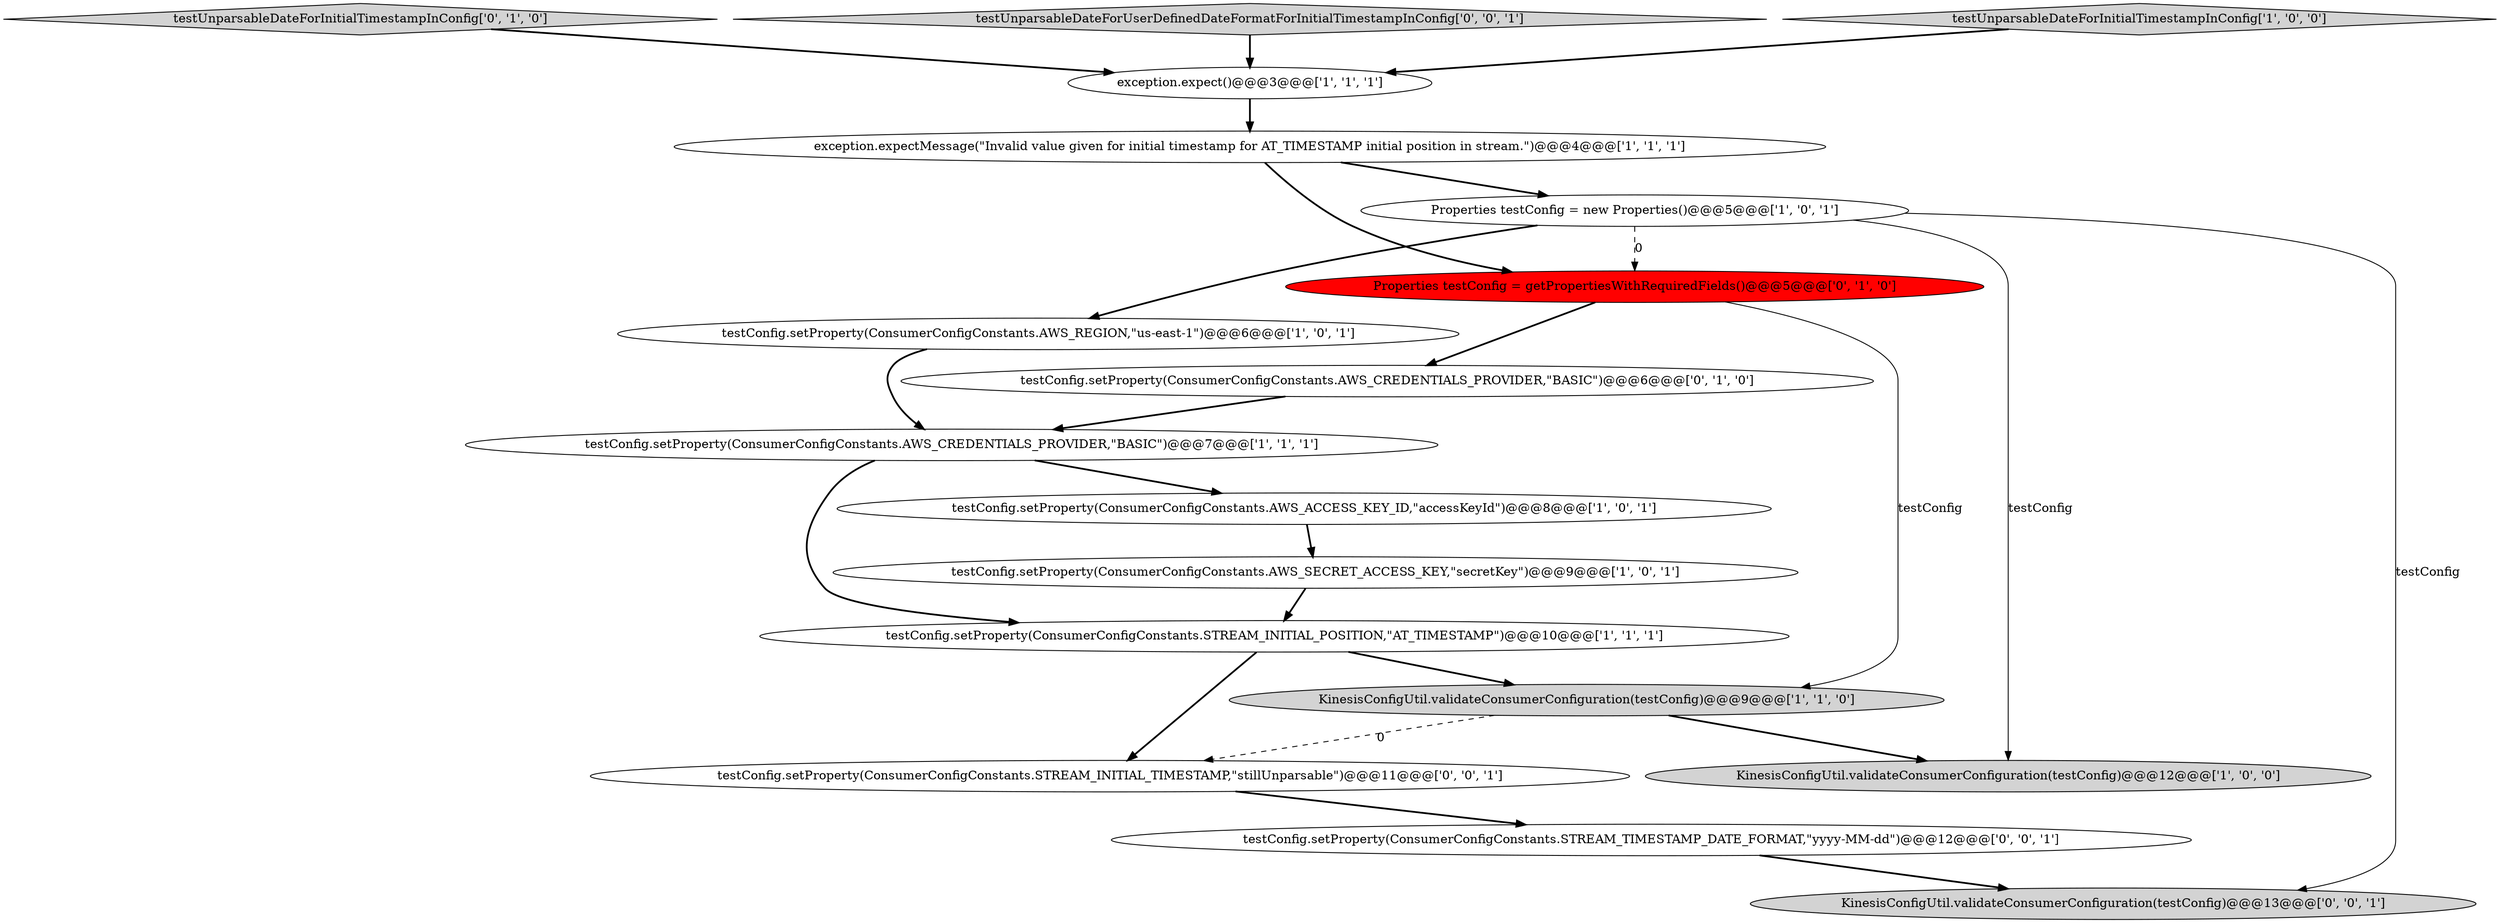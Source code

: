 digraph {
13 [style = filled, label = "testConfig.setProperty(ConsumerConfigConstants.AWS_CREDENTIALS_PROVIDER,\"BASIC\")@@@6@@@['0', '1', '0']", fillcolor = white, shape = ellipse image = "AAA0AAABBB2BBB"];
9 [style = filled, label = "KinesisConfigUtil.validateConsumerConfiguration(testConfig)@@@9@@@['1', '1', '0']", fillcolor = lightgray, shape = ellipse image = "AAA0AAABBB1BBB"];
12 [style = filled, label = "testUnparsableDateForInitialTimestampInConfig['0', '1', '0']", fillcolor = lightgray, shape = diamond image = "AAA0AAABBB2BBB"];
15 [style = filled, label = "KinesisConfigUtil.validateConsumerConfiguration(testConfig)@@@13@@@['0', '0', '1']", fillcolor = lightgray, shape = ellipse image = "AAA0AAABBB3BBB"];
14 [style = filled, label = "testConfig.setProperty(ConsumerConfigConstants.STREAM_TIMESTAMP_DATE_FORMAT,\"yyyy-MM-dd\")@@@12@@@['0', '0', '1']", fillcolor = white, shape = ellipse image = "AAA0AAABBB3BBB"];
16 [style = filled, label = "testConfig.setProperty(ConsumerConfigConstants.STREAM_INITIAL_TIMESTAMP,\"stillUnparsable\")@@@11@@@['0', '0', '1']", fillcolor = white, shape = ellipse image = "AAA0AAABBB3BBB"];
4 [style = filled, label = "Properties testConfig = new Properties()@@@5@@@['1', '0', '1']", fillcolor = white, shape = ellipse image = "AAA0AAABBB1BBB"];
7 [style = filled, label = "KinesisConfigUtil.validateConsumerConfiguration(testConfig)@@@12@@@['1', '0', '0']", fillcolor = lightgray, shape = ellipse image = "AAA0AAABBB1BBB"];
11 [style = filled, label = "Properties testConfig = getPropertiesWithRequiredFields()@@@5@@@['0', '1', '0']", fillcolor = red, shape = ellipse image = "AAA1AAABBB2BBB"];
0 [style = filled, label = "testConfig.setProperty(ConsumerConfigConstants.AWS_REGION,\"us-east-1\")@@@6@@@['1', '0', '1']", fillcolor = white, shape = ellipse image = "AAA0AAABBB1BBB"];
5 [style = filled, label = "exception.expectMessage(\"Invalid value given for initial timestamp for AT_TIMESTAMP initial position in stream.\")@@@4@@@['1', '1', '1']", fillcolor = white, shape = ellipse image = "AAA0AAABBB1BBB"];
1 [style = filled, label = "testConfig.setProperty(ConsumerConfigConstants.AWS_CREDENTIALS_PROVIDER,\"BASIC\")@@@7@@@['1', '1', '1']", fillcolor = white, shape = ellipse image = "AAA0AAABBB1BBB"];
10 [style = filled, label = "testConfig.setProperty(ConsumerConfigConstants.AWS_ACCESS_KEY_ID,\"accessKeyId\")@@@8@@@['1', '0', '1']", fillcolor = white, shape = ellipse image = "AAA0AAABBB1BBB"];
17 [style = filled, label = "testUnparsableDateForUserDefinedDateFormatForInitialTimestampInConfig['0', '0', '1']", fillcolor = lightgray, shape = diamond image = "AAA0AAABBB3BBB"];
8 [style = filled, label = "exception.expect()@@@3@@@['1', '1', '1']", fillcolor = white, shape = ellipse image = "AAA0AAABBB1BBB"];
3 [style = filled, label = "testConfig.setProperty(ConsumerConfigConstants.AWS_SECRET_ACCESS_KEY,\"secretKey\")@@@9@@@['1', '0', '1']", fillcolor = white, shape = ellipse image = "AAA0AAABBB1BBB"];
2 [style = filled, label = "testUnparsableDateForInitialTimestampInConfig['1', '0', '0']", fillcolor = lightgray, shape = diamond image = "AAA0AAABBB1BBB"];
6 [style = filled, label = "testConfig.setProperty(ConsumerConfigConstants.STREAM_INITIAL_POSITION,\"AT_TIMESTAMP\")@@@10@@@['1', '1', '1']", fillcolor = white, shape = ellipse image = "AAA0AAABBB1BBB"];
17->8 [style = bold, label=""];
9->16 [style = dashed, label="0"];
11->9 [style = solid, label="testConfig"];
10->3 [style = bold, label=""];
3->6 [style = bold, label=""];
9->7 [style = bold, label=""];
13->1 [style = bold, label=""];
4->0 [style = bold, label=""];
4->15 [style = solid, label="testConfig"];
1->6 [style = bold, label=""];
8->5 [style = bold, label=""];
6->16 [style = bold, label=""];
12->8 [style = bold, label=""];
0->1 [style = bold, label=""];
11->13 [style = bold, label=""];
5->4 [style = bold, label=""];
16->14 [style = bold, label=""];
14->15 [style = bold, label=""];
5->11 [style = bold, label=""];
4->7 [style = solid, label="testConfig"];
4->11 [style = dashed, label="0"];
6->9 [style = bold, label=""];
1->10 [style = bold, label=""];
2->8 [style = bold, label=""];
}
